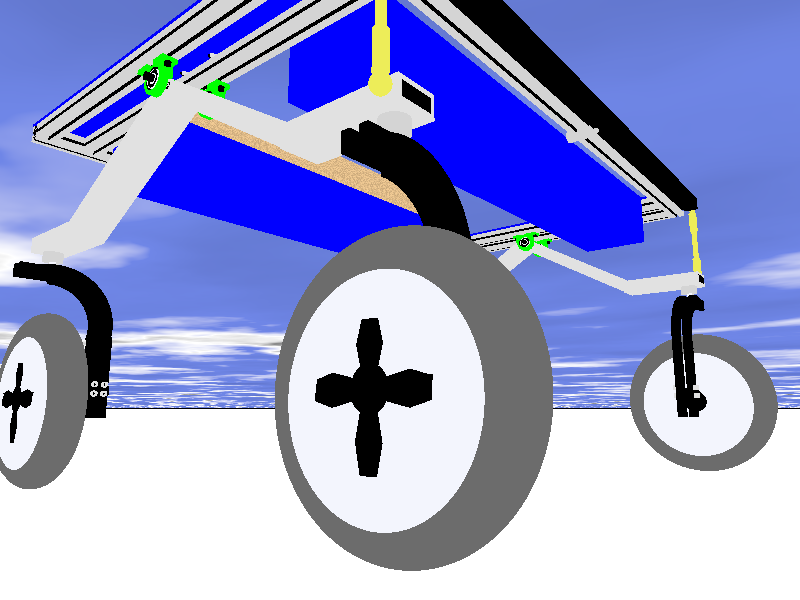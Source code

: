 #include "colors.inc"
#include "textures.inc"
#include "shapes.inc"
#include "metals.inc"
light_source{ <50, 300, 100> White }
light_source{ <50, 10, 100> White }


// Camera1
// light_source{ <0, 200, -130> White }
// camera{
//     location <-10, 200, -110>
//     look_at  <80, 100, 10>
// }


// Camera2
// light_source{ <-20, 200, 220> White }
// camera{
//     location <-30, 200, 200>
//     look_at <80, 50, 50>
// }

// Camera3
// light_source{ <-100, 220, 50> White }
// camera{
//     location <-90, 200, 80>
//     look_at <5, 120, 70>
// }

// Camera4
  // camera{
  //     location <-90, 20, 50>
  //     look_at <5, 50, 50>
  // }

// camera{
//     location <100, 300, 70>
//     look_at <100, 0, 70>
// }

// Camera5
camera{
    location <-70, 10, -70>
    look_at <100, 50, 70>
}


plane{ y, -50
    pigment{ White }
}
plane{<0,1,0>,1 hollow
  texture{
    pigment{ bozo turbulence 0.92
      color_map {
      [0.00 rgb <0.2, 0.3, 1>*0.5]
      [0.50 rgb <0.2, 0.3, 1>*0.8]
      [0.70 rgb <1,1,1>]
      [0.85 rgb <0.25,0.25,0.25>]
      [1.0 rgb <0.5,0.5,0.5>]}
      scale<1,1,1.5>*2.5
      translate<1.0,0,-1>
      }// end of pigment
    finish {ambient 1 diffuse 0}
  }// end of texture
  scale 10000
}// end of plane


// box { <0, 0, 0>,  <1000, 1, 1> pigment{Red} }// X
// box { <0, 0, 0>,  <1, 1000, 1> pigment{Green}  }// Y
// box { <0, 0, 0>,  <1, 1, 1000> pigment{Blue}}// Z

#declare Green_Metal = texture {pigment{color rgb <0, 1, 0>} finish { ambient 0.35 brilliance 2 diffuse 0.3 metallic specular 0.80 roughness 1/20 reflection 0.1}}

#declare pneu = union{
  // Borracha do pneu
  difference{
    union {
      torus {
        22, 5 // major radius, minor radius
         texture{ pigment{ color rgb<1,1,1>*0.15}
           normal { bumps .5 scale .005}
           finish { diffuse .9 phong .2}}
        rotate z*90
        translate <5, 16, 0> // <x, y, z> 
      }
      cylinder {
        <0,15,0>,<10,15,0>,23 
         texture{ pigment{ color rgb<1,1,1>*0.15}
           normal { bumps .5 scale .005}
           finish { diffuse .9 phong .2}
           }
      }
    }
    cylinder {<-3,15,0>,<13,15,0>,20 texture {Silver_Metal}}
  }
  // Parte metalica no centro
  difference{
    union {
      difference{
        cylinder {<0,15,0>,<10,15,0>,20 texture {Silver_Metal}}
        cylinder {<-1,15,0>,<1,15,0>,18 texture {Silver_Metal}}
      }
      cone{<2,15,0>, 15, <-1,15,0>, 12 texture {Silver_Metal}}
    }
    difference{
      union{
          cylinder {<-40,16,0>,<50,16,0>, 4 texture {pigment{Black}}}
          cone{<-2,19,0>, 2, <-2,23,0>, 3 texture {pigment{Black}}}
          cone{<-2,23,0>, 3, <-2,27,0>, 2 texture {pigment{Black}}}
          cone{<-2,13,0>, 2, <-2,8,0>, 3 texture {pigment{Black}}}
          cone{<-2,8,0>, 3, <-2,3,0>, 2 texture {pigment{Black}}}
          cone{<0,16,3>, 2, <0,16,8>, 3 texture {pigment{Black}}}
          cone{<0,16,8>, 3, <0,16,12>, 2 texture {pigment{Black}}}
          cone{<0,16,-3>, 2, <0,16,-8>, 3 texture {pigment{Black}}}
          cone{<0,16,-8>, 3, <0,16,-12>, 2 texture {pigment{Black}}}
      }
      union{
          cylinder {<1,15,0>,<8,15,0>, 30 texture {pigment{Black}}}
          cylinder {<-3,15,0>,<-8,15,0>, 30 texture {pigment{Black}}}
      }
    }
  }  
}

#declare parte_suporte = union{
  difference{
    difference {
      difference {
        difference {
          difference {
            union {
              torus {16, 3 texture{ pigment{ Black}} rotate z*90 translate <1, 30, 19>}
              box {<-1, 0, 0>, <5, 27, 6> pigment{Black}}
              box {<-1, 44, 15>, <5, 48, 30> pigment{Black}} 
            }
            box {<-3, 0, 6>, <9, 26, 40> pigment{Black}}
          }
          box {<-3, 15, 20>, <8, 44, 40> pigment{Black}}
        }
        box {<-3, 30, 30>, <8, 50, 35> pigment{Black}}
      }
      box {<-4, -1, -1>, <0, 70, 70> pigment{Black}}
    }
    box {<2, -1, -1>, <8, 70, 70> pigment{Black}}
  }
}

#declare suporte = union {
  object{ parte_suporte translate <0, 0, 0> }
  object{ parte_suporte translate <4, 0, 0> }
}

#declare parafuso_pneu = difference {
  cylinder {<0, 0, 0>, <0, 0, 2>, 1 texture {pigment {Gray}}}
  cylinder {<0, 0, -1>, <0, 0, 3>, 0.5 texture {pigment {Gray}}}
}

#declare eixo_roda_suporte = union {
  cylinder { <0, 0, 0>, <0, 3, 0>, 3 texture{Chrome_Metal}}
  cylinder { <0, -2, 0>, <0, 0, 0>, 1 texture{Silver_Metal}}
  box {<-4, -5, -1>, <5, -2, 1> }
}

//DESCOMENTAR AQUI
#declare roda_suporte = union {
  object{ suporte translate <-3, 7, -25> rotate <0, -90, 0> }
  object{ pneu translate <0, -3, 0> }
  object{ eixo_roda_suporte translate <5, 57, 0> }
  
  cylinder {<9, 16, 0>, <26, 16, 0>, 2 texture {Metal}}
  object{ parafuso_pneu translate <20.3, 15, -4> }
  object{ parafuso_pneu translate <23.5, 15, -4> }
  object{ parafuso_pneu translate <20.3, 18, -4> }
  object{ parafuso_pneu translate <23.5, 18, -4> }

  object{ parafuso_pneu translate <20.3, 15, 2> }
  object{ parafuso_pneu translate <23.5, 15, 2> }
  object{ parafuso_pneu translate <20.3, 18, 2> }
  object{ parafuso_pneu translate <23.5, 18, 2> }
}

#declare apoio_motores = union {
  difference {
    box {<0, 0, 0>, <10, 5, 30> pigment{Gray}}
    box {<1, 1, -10>, <9, 4, 40> texture{Metal}}
  }
  difference {
    box {<0, 0, 35>,<10, 5, 90> pigment{Gray} }
    box {<1, 1, 20>,<9, 4, 100> texture{Metal} }
    rotate <-30, 0, 0> translate <0, -17, 0>
  }
}

#declare eixo_apoio_motor = union {
  box {<-1, 3, 1.5>,<3, 4, 6> pigment{Green} }
  box {<-1, 3, -1.5>,<3, 4, -6> pigment{Green} }

  box {<0, 0, 3>,<3, 3, 4> texture{Green_Metal} }
  box {<0, 0, -3>,<3, 3, -4> texture{Green_Metal} }
  difference{
    difference{
      cylinder {<1, 0, 0>, <2, 0, 0>, 3 texture{Green_Metal}}
      cylinder {<0, 0, 0>, <3, 0, 0>, 2.5}
    }
    box {<-2, -1.5, -3>,<5, 1.5, 5> pigment{Black} }
  }
  
  difference{
    cylinder {<0, 0, 0>, <2, 0, 0>, 4 texture{Green_Metal}}
    cylinder {<-1, 0, 0>, <3, 0, 0>, 3}
  }
  difference{
    cylinder {<0, 0, 0>, <2, 0, 0>, 2.5 texture{Silver_Metal}}
    cylinder {<-1, 0, 0>, <3, 0, 0>, 2.3}
  }
  difference{
    cylinder {<0, 0, 0>, <2, 0, 0>, 1.5 texture{Silver_Metal}}
    cylinder {<-1, 0, 0>, <3, 0, 0>, 1}
  }
  difference{
    cylinder {<0, 0, 0>, <2, 0, 0>, 2.3 pigment{Black}}
    cylinder {<-1, 0, 0>, <3, 0, 0>, 1.5}
  }
  cylinder {<-2, 0, 0>, <3, 0, 0>, 1 texture{Metal}}
}

#declare eixo_apoio_motor_parafuso = union{
  object{ eixo_apoio_motor translate <0, 0, 0> }
  cylinder {<1, 2, 5>, <1, 3, 5>, 0.8}
  cylinder {<1, 2, -5>, <1, 3, -5>, 0.8}
}

#declare apoio_motor_completo = union {
  difference{
    object{ apoio_motores translate <-10, 0, -80> rotate <0,180,0>}
    object{ eixo_apoio_motor_parafuso translate <-3, 30, 0> }
  }
  difference{
    object{ apoio_motores translate <0, 0, -75> }
    object{ eixo_apoio_motor_parafuso translate <-3, 30, 0> }
  }
  object{ eixo_apoio_motor_parafuso translate <-4, 30, 0> }
  object{ eixo_apoio_motor_parafuso translate <11, 30, 0> }
  
}

#declare motor_dupla = union {
  object{ apoio_motor_completo translate <0, 60, 70> }
  object{ roda_suporte translate <0, 0, 0> }
  object{ roda_suporte translate <0, 0, 145> }

}

#declare diff_barra_aluminio_menor = union{
  box {<2, 4, -6>, <3, 6, 166> }
  box {<1.4, 3.8, -6>, <3.6, 4.2, 166>}
}

#declare barra_aluminio_menor = union {
  difference{
    difference{
      difference{
        difference{
          difference {
            box {<0, 0, 0>, <5, 5, 130> texture{Chrome_Metal}}
            box {<1.5, 1.5, -6>, <3.5, 3.5, 160> }
          }
          object{ diff_barra_aluminio_menor translate <0, 0, 0> }
        }
        object{ diff_barra_aluminio_menor translate <0, -5, 5> rotate <0,0,90>}
      }
      object{ diff_barra_aluminio_menor translate <-5, 0, 5> rotate <0,0,-90>}
    }
    object{ diff_barra_aluminio_menor translate <-5, -5, 5> rotate <0,0,180>}
  }
}

#declare diff_barra_aluminio_maior = union{
  box {<2, 4, -6>, <3, 6, 220> }
  box {<1.4, 3.8, -6>, <3.6, 4.2, 220>}
}

#declare barra_aluminio_maior = union {
  difference{
    difference{
      difference{
        difference{
          difference {
            box {<0, 0, 0>, <5, 5, 212> texture{Chrome_Metal}}
            box {<1.5, 1.5, -6>, <3.5, 3.5, 215> }
          }
          object{ diff_barra_aluminio_maior translate <0, 0, 0> }
        }
        object{ diff_barra_aluminio_maior translate <0, -5, 5> rotate <0,0,90>}
      }
      object{ diff_barra_aluminio_maior translate <-5, 0, 5> rotate <0,0,-90>}
    }
    object{ diff_barra_aluminio_maior translate <-5, -5, 5> rotate <0,0,180>}
  }
}

#declare suporte_barra_direcao = union {
  cylinder {<0, 0, 0>, <0, 33, 0>, 1 texture { Gold_Metal}}
  cylinder {<0, 2, 0>, <0, 10, 0>, 1.5 texture { Gold_Metal}}
  cylinder {<0, 22, 0>, <0, 30, 0>, 1.5 texture { Gold_Metal}}
  sphere {<0, 0, 0>, 2 texture { Gold_Metal}}
  sphere {<0, 33, 0>, 2 texture { Gold_Metal}}
}

#declare tampa_azul = union {
  difference {
    box { <0, 0, 0>, <19, 1, 140> pigment{Blue}}
    union {
      cylinder {<5, -1, 61>, <5, 2, 61>, 1.4 }
      cylinder {<14, -1, 61>, <14, 2, 61>, 1.4 }
      cylinder {<5, -1, 74>, <5, 2, 74>, 1.4 }
      cylinder {<14, -1, 74>, <14, 2, 74>, 1.4 }
      
    }
  }
  object{ parafuso_pneu translate <5, 61, -2> rotate <90, 0, 0> }
  object{ parafuso_pneu translate <14, 61, -2> rotate <90, 0, 0> }
  object{ parafuso_pneu translate <5, 74, -2> rotate <90, 0, 0> }
  object{ parafuso_pneu translate <14, 74, -2> rotate <90, 0, 0> }
}

#declare barra_com_apoio_completo = union {
  object{ barra_aluminio_menor translate <8, 94, 0> }
  object{ barra_aluminio_menor translate <-6, 94, 0> }
  object{ motor_dupla translate <0, 0, -7> }
  object{ suporte_barra_direcao translate <-1.5, 63, -9.4>}
  object{ tampa_azul translate <-6, 99, -5>}
}

#declare barra_ferro_direcao = union {
  box { <0, 0, 0>, <200, 5, 5> }
}
// light_source{ <20, 130, 10> White }
// light_source{ <100, 130, -100> White }


// camera{
//   location <100, 130, 0>
//   look_at <100, 100, 0>
// }

#declare suporte_tampa = union {
  difference{
    difference{
      box { <25, 16, 25>, <35, 20, 25.5> texture {Gold_Metal}}
      cylinder { <27, 18, 25>, <27, 18, 26.5>, 0.5 texture {Brass_Metal}}
    }
    cylinder { <32.5, 18, 25>, <32.5, 18, 26.5>, 0.5 texture {Brass_Metal}}
  }
  difference{
    difference{
      box { <25, 22, 25>, <35, 26, 25.5> texture {Gold_Metal}}
      cylinder { <27, 24, 25>, <27, 24, 26.5>, 0.5 texture {Brass_Metal}}
    }
    cylinder { <32.5, 24, 25>, <32.5, 24, 26.5>, 0.5 texture {Brass_Metal}}
  }
  union {
    difference{
      difference {
        cylinder { <25, 21, 25>, <35, 21, 25>, 1 texture {Gold_Metal}}
        cylinder { <27, 21, 25>, <29, 21, 25>, 1.1 texture {Bronze_Metal}}
      }
      cylinder { <31, 21, 25>, <33, 21, 25>, 1.1 texture {Bronze_Metal}}
    }
    cylinder { <27, 21, 25>, <29, 21, 25>, 1 texture {Bronze_Metal}}
    cylinder { <31, 21, 25>, <33, 21, 25>, 1 texture {Bronze_Metal}}
  }
}

#declare caixa_papelao = union {
  difference {
    box { <13, 0, 0>, <187, 20, 25> texture {pigment{Blue}}}
    box { <14, 1, 1>, <186, 32, 24> texture {DMFWood4}}
  }
  difference {
    box { <13, 22, 23>, <187, 46, 25> texture {pigment{Blue}}}
    box { <12, 21, 22>, <189, 47, 24> texture {DMFWood4}}
  }
  object{ suporte_tampa translate <0, 0, 0>}
  object{ suporte_tampa translate <140, 0, 0>}
  
}

object{ caixa_papelao translate <0, 80, 7>}
object{ caixa_papelao translate <0, 80, 95>}

object{ barra_ferro_direcao translate <0, 94, -12>}
object{ barra_aluminio_maior translate <-135, 94, -6> rotate <0,90,0>}
union{
  object{ barra_aluminio_maior translate <0, 94, -6> rotate <0,90,0>}
  cylinder { <100, 94, -6>, <100, 94, 1.5>, 1.8 texture {Chrome_Metal}}
  cylinder { <100, 94, -8>, <100, 94, 0>, 1 texture {Chrome_Metal}}
}

object{ barra_com_apoio_completo translate <0, 0, 0> }
object{ barra_com_apoio_completo translate <-200, 0, 0> scale<-1,1,1> }


